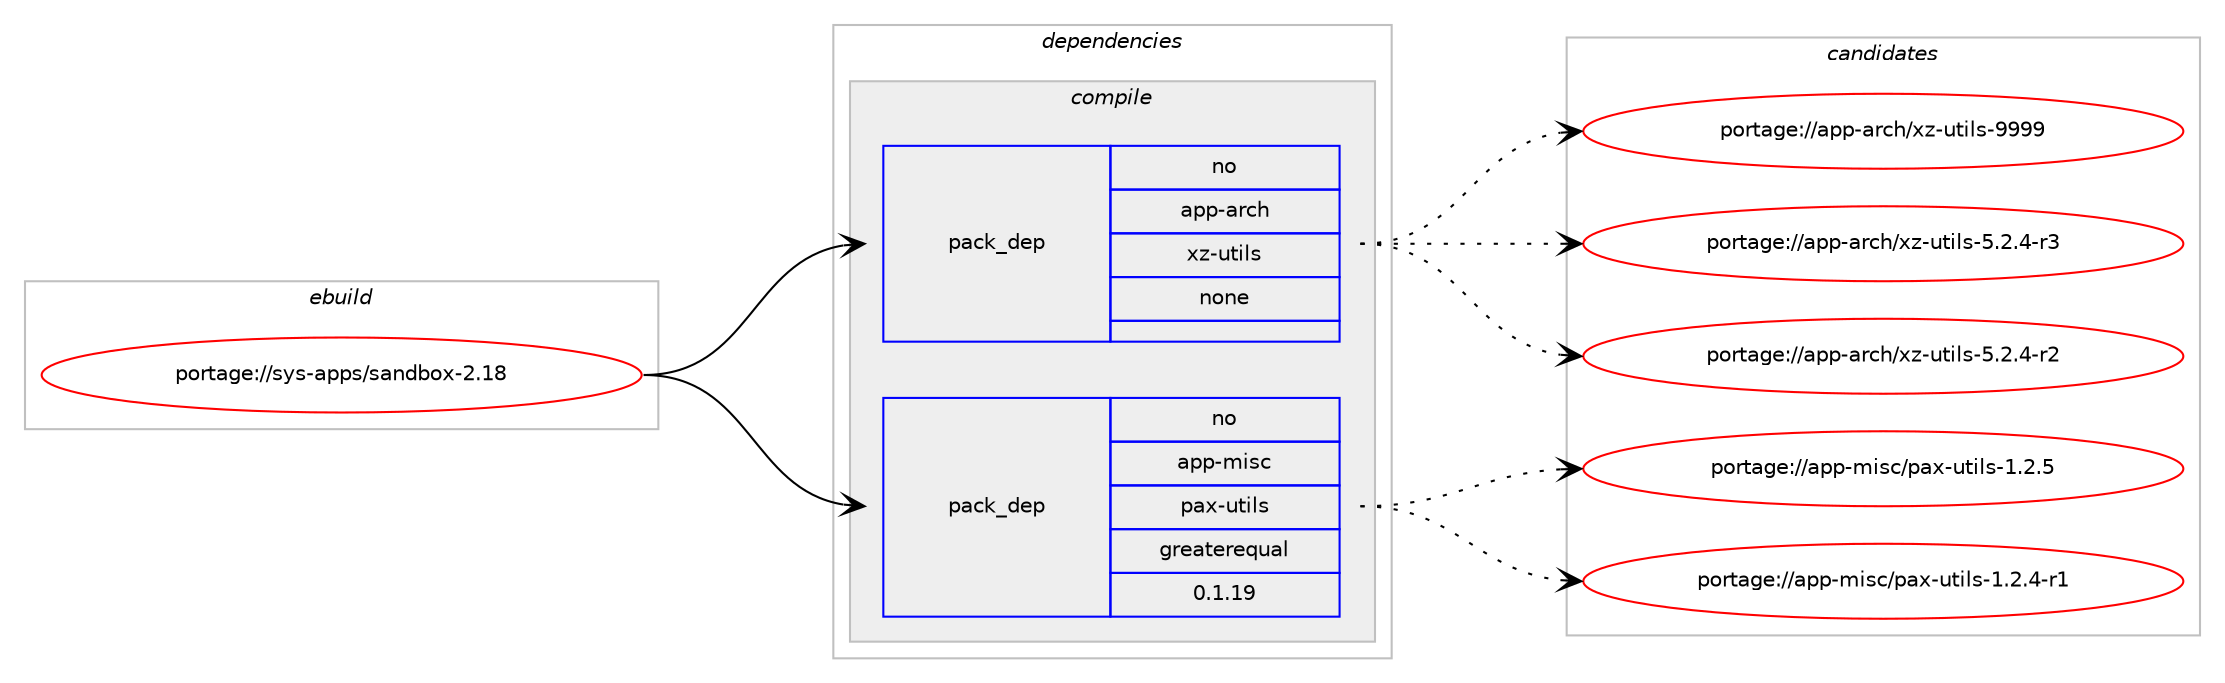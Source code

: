 digraph prolog {

# *************
# Graph options
# *************

newrank=true;
concentrate=true;
compound=true;
graph [rankdir=LR,fontname=Helvetica,fontsize=10,ranksep=1.5];#, ranksep=2.5, nodesep=0.2];
edge  [arrowhead=vee];
node  [fontname=Helvetica,fontsize=10];

# **********
# The ebuild
# **********

subgraph cluster_leftcol {
color=gray;
rank=same;
label=<<i>ebuild</i>>;
id [label="portage://sys-apps/sandbox-2.18", color=red, width=4, href="../sys-apps/sandbox-2.18.svg"];
}

# ****************
# The dependencies
# ****************

subgraph cluster_midcol {
color=gray;
label=<<i>dependencies</i>>;
subgraph cluster_compile {
fillcolor="#eeeeee";
style=filled;
label=<<i>compile</i>>;
subgraph pack31554 {
dependency40958 [label=<<TABLE BORDER="0" CELLBORDER="1" CELLSPACING="0" CELLPADDING="4" WIDTH="220"><TR><TD ROWSPAN="6" CELLPADDING="30">pack_dep</TD></TR><TR><TD WIDTH="110">no</TD></TR><TR><TD>app-arch</TD></TR><TR><TD>xz-utils</TD></TR><TR><TD>none</TD></TR><TR><TD></TD></TR></TABLE>>, shape=none, color=blue];
}
id:e -> dependency40958:w [weight=20,style="solid",arrowhead="vee"];
subgraph pack31555 {
dependency40959 [label=<<TABLE BORDER="0" CELLBORDER="1" CELLSPACING="0" CELLPADDING="4" WIDTH="220"><TR><TD ROWSPAN="6" CELLPADDING="30">pack_dep</TD></TR><TR><TD WIDTH="110">no</TD></TR><TR><TD>app-misc</TD></TR><TR><TD>pax-utils</TD></TR><TR><TD>greaterequal</TD></TR><TR><TD>0.1.19</TD></TR></TABLE>>, shape=none, color=blue];
}
id:e -> dependency40959:w [weight=20,style="solid",arrowhead="vee"];
}
subgraph cluster_compileandrun {
fillcolor="#eeeeee";
style=filled;
label=<<i>compile and run</i>>;
}
subgraph cluster_run {
fillcolor="#eeeeee";
style=filled;
label=<<i>run</i>>;
}
}

# **************
# The candidates
# **************

subgraph cluster_choices {
rank=same;
color=gray;
label=<<i>candidates</i>>;

subgraph choice31554 {
color=black;
nodesep=1;
choice9711211245971149910447120122451171161051081154557575757 [label="portage://app-arch/xz-utils-9999", color=red, width=4,href="../app-arch/xz-utils-9999.svg"];
choice9711211245971149910447120122451171161051081154553465046524511451 [label="portage://app-arch/xz-utils-5.2.4-r3", color=red, width=4,href="../app-arch/xz-utils-5.2.4-r3.svg"];
choice9711211245971149910447120122451171161051081154553465046524511450 [label="portage://app-arch/xz-utils-5.2.4-r2", color=red, width=4,href="../app-arch/xz-utils-5.2.4-r2.svg"];
dependency40958:e -> choice9711211245971149910447120122451171161051081154557575757:w [style=dotted,weight="100"];
dependency40958:e -> choice9711211245971149910447120122451171161051081154553465046524511451:w [style=dotted,weight="100"];
dependency40958:e -> choice9711211245971149910447120122451171161051081154553465046524511450:w [style=dotted,weight="100"];
}
subgraph choice31555 {
color=black;
nodesep=1;
choice971121124510910511599471129712045117116105108115454946504653 [label="portage://app-misc/pax-utils-1.2.5", color=red, width=4,href="../app-misc/pax-utils-1.2.5.svg"];
choice9711211245109105115994711297120451171161051081154549465046524511449 [label="portage://app-misc/pax-utils-1.2.4-r1", color=red, width=4,href="../app-misc/pax-utils-1.2.4-r1.svg"];
dependency40959:e -> choice971121124510910511599471129712045117116105108115454946504653:w [style=dotted,weight="100"];
dependency40959:e -> choice9711211245109105115994711297120451171161051081154549465046524511449:w [style=dotted,weight="100"];
}
}

}

